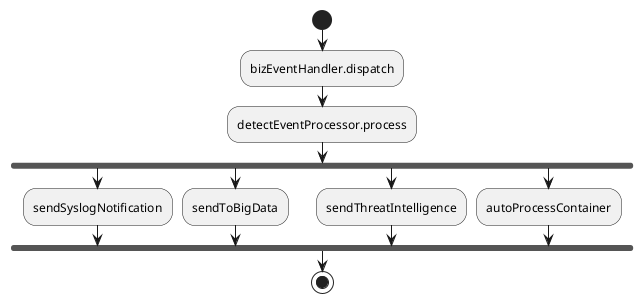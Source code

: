 @startuml

start

:bizEventHandler.dispatch;
:detectEventProcessor.process;
fork
:sendSyslogNotification;
fork again
:sendToBigData;
fork again
:sendThreatIntelligence;
fork again
:autoProcessContainer;

end fork

stop

@enduml


